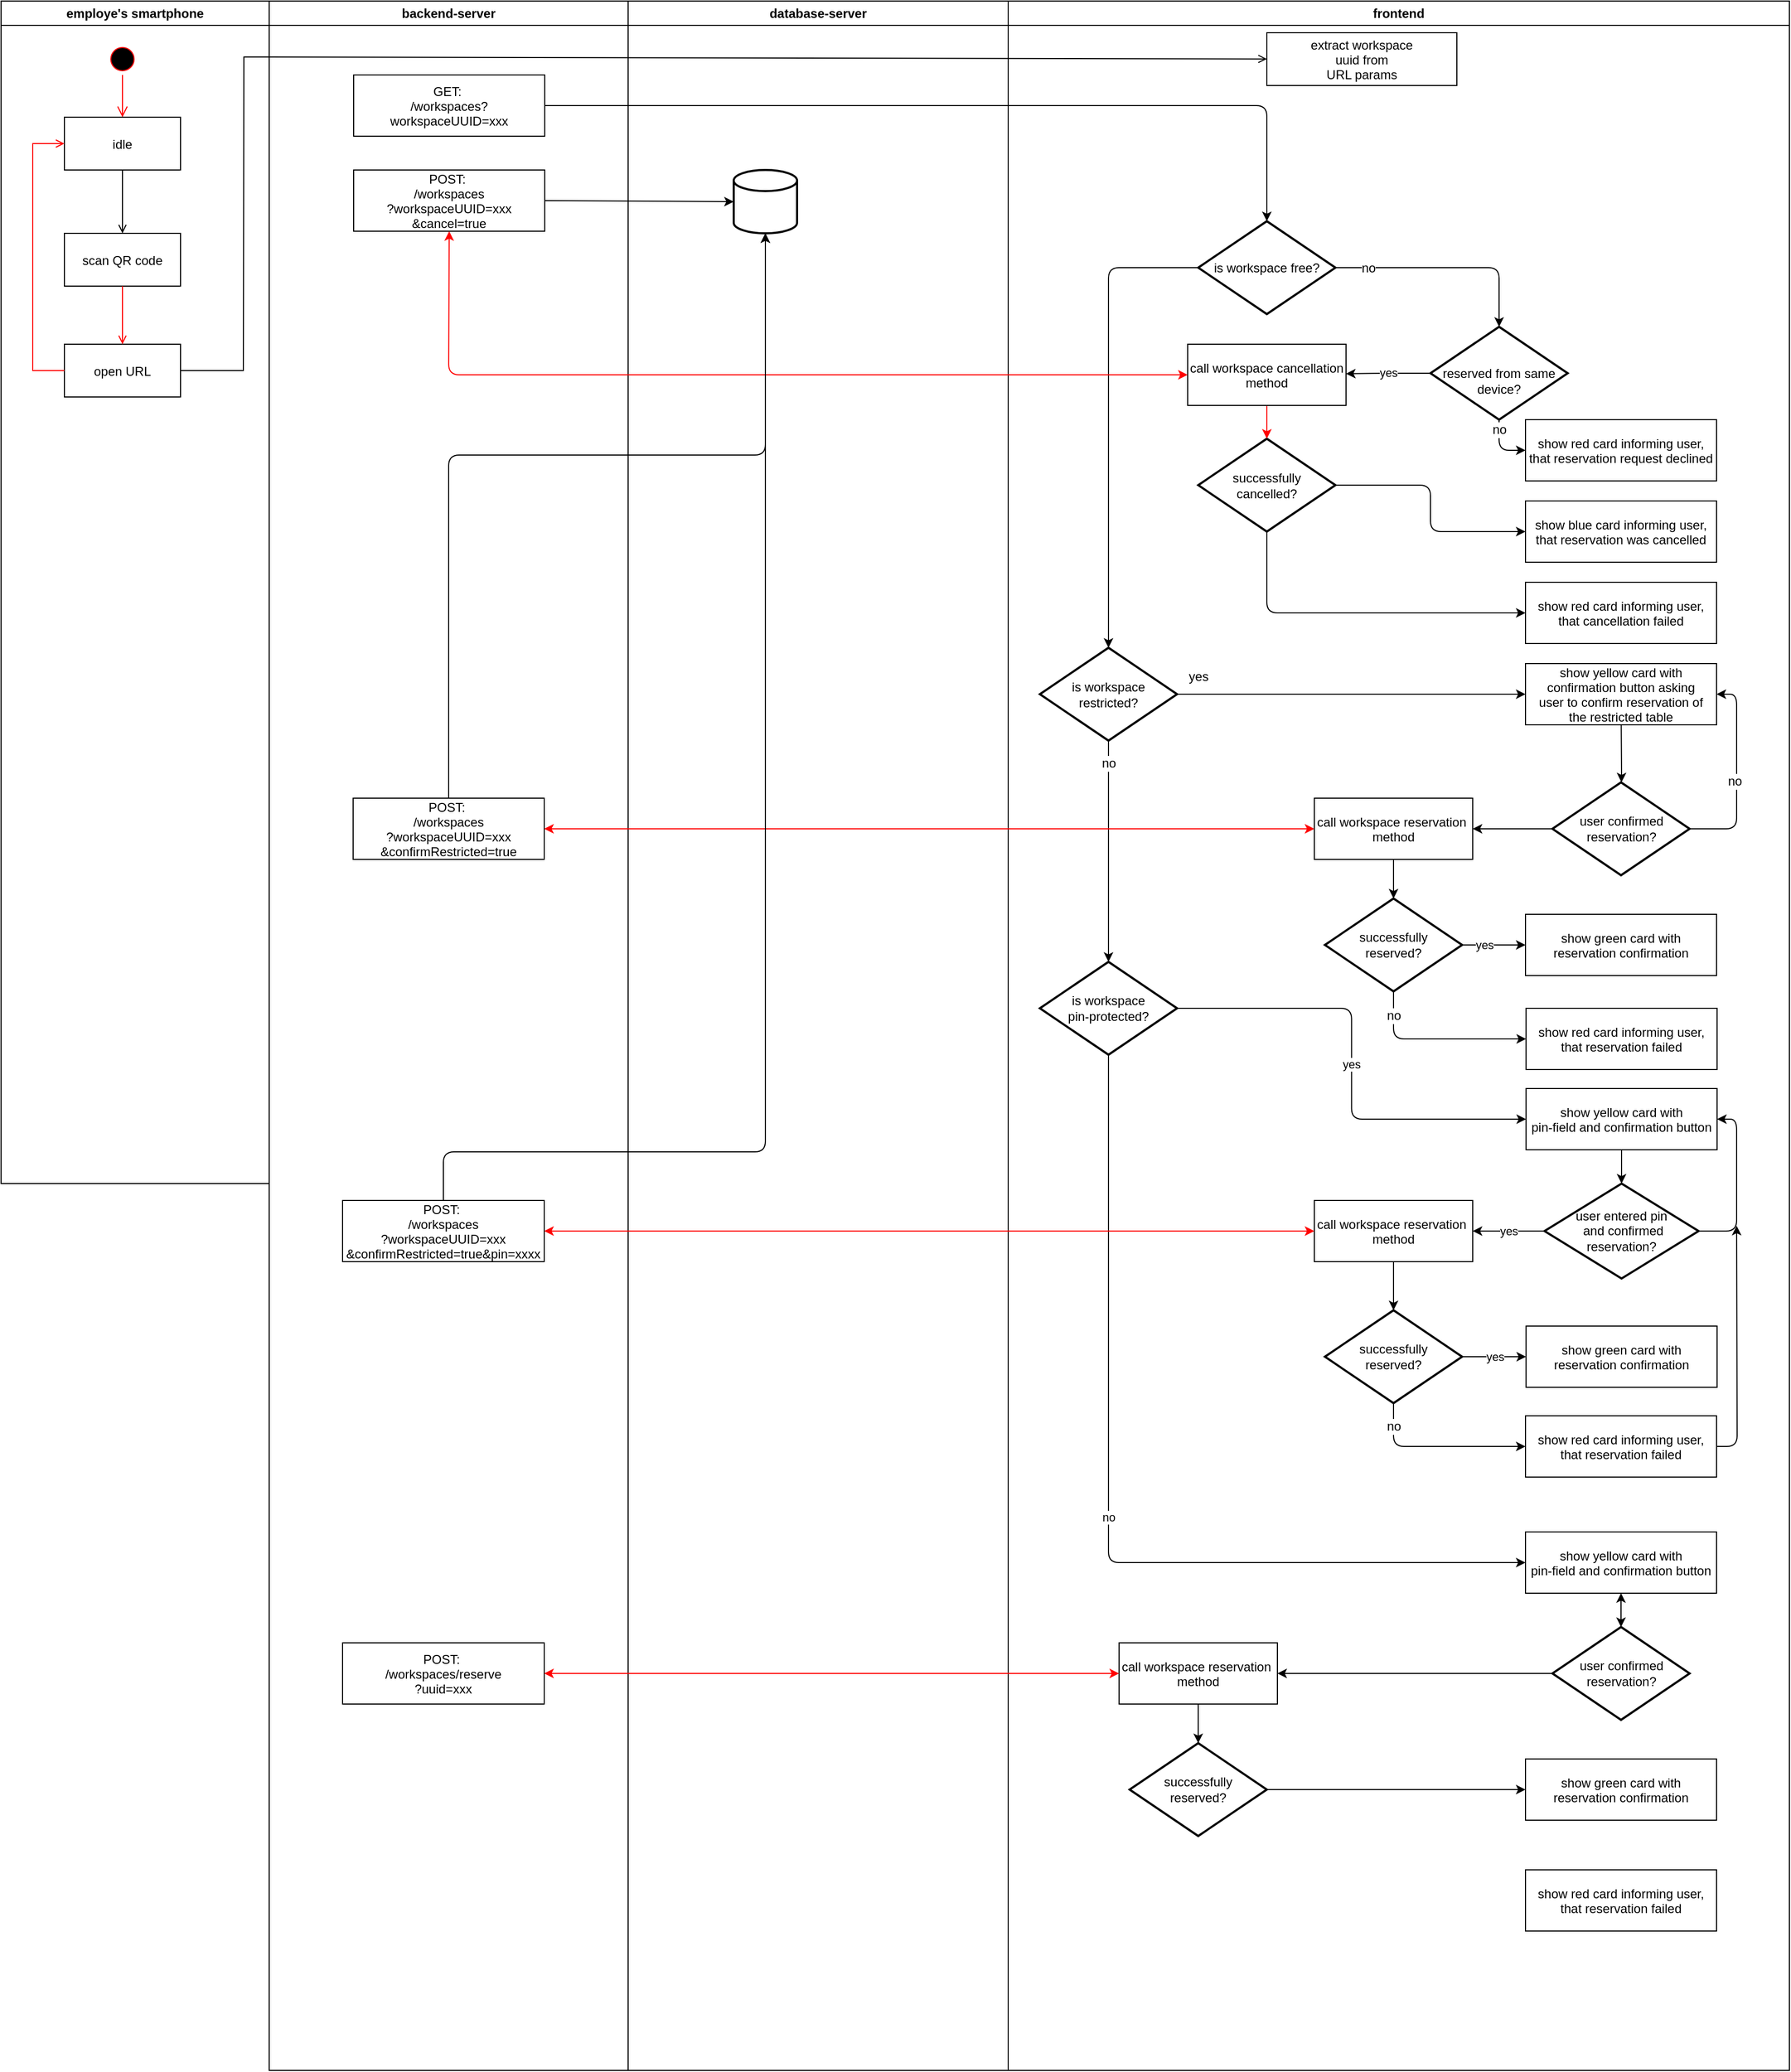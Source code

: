 <mxfile version="11.2.4" type="github" pages="1"><diagram name="general-architecture" id="e7e014a7-5840-1c2e-5031-d8a46d1fe8dd"><mxGraphModel dx="1718" dy="849" grid="1" gridSize="10" guides="1" tooltips="1" connect="1" arrows="1" fold="1" page="1" pageScale="1" pageWidth="1169" pageHeight="826" background="#ffffff" math="0" shadow="0"><root><mxCell id="0"/><mxCell id="1" parent="0"/><mxCell id="2" value="employe's smartphone" style="swimlane;whiteSpace=wrap" parent="1" vertex="1"><mxGeometry x="46" y="40" width="254" height="1120" as="geometry"><mxRectangle x="164.5" y="128" width="80" height="23" as="alternateBounds"/></mxGeometry></mxCell><mxCell id="5" value="" style="ellipse;shape=startState;fillColor=#000000;strokeColor=#ff0000;" parent="2" vertex="1"><mxGeometry x="100" y="40" width="30" height="30" as="geometry"/></mxCell><mxCell id="6" value="" style="edgeStyle=elbowEdgeStyle;elbow=horizontal;verticalAlign=bottom;endArrow=open;endSize=8;strokeColor=#FF0000;endFill=1;rounded=0" parent="2" source="5" target="7" edge="1"><mxGeometry x="100" y="40" as="geometry"><mxPoint x="115" y="110" as="targetPoint"/></mxGeometry></mxCell><mxCell id="7" value="idle" style="" parent="2" vertex="1"><mxGeometry x="60" y="110" width="110" height="50" as="geometry"/></mxCell><mxCell id="8" value="scan QR code" style="" parent="2" vertex="1"><mxGeometry x="60" y="220" width="110" height="50" as="geometry"/></mxCell><mxCell id="9" value="" style="endArrow=open;strokeColor=#000000;endFill=1;rounded=0" parent="2" source="7" target="8" edge="1"><mxGeometry relative="1" as="geometry"/></mxCell><mxCell id="10" value="open URL" style="" parent="2" vertex="1"><mxGeometry x="60" y="325" width="110" height="50" as="geometry"/></mxCell><mxCell id="11" value="" style="endArrow=open;strokeColor=#FF0000;endFill=1;rounded=0" parent="2" source="8" target="10" edge="1"><mxGeometry relative="1" as="geometry"/></mxCell><mxCell id="12" value="" style="edgeStyle=elbowEdgeStyle;elbow=horizontal;strokeColor=#FF0000;endArrow=open;endFill=1;rounded=0" parent="2" source="10" target="7" edge="1"><mxGeometry width="100" height="100" relative="1" as="geometry"><mxPoint x="160" y="290" as="sourcePoint"/><mxPoint x="260" y="190" as="targetPoint"/><Array as="points"><mxPoint x="30" y="250"/></Array></mxGeometry></mxCell><mxCell id="vSiOcl92Mj_vTaPFXpkD-20" value="frontend" style="swimlane;whiteSpace=wrap" parent="1" vertex="1"><mxGeometry x="1000" y="40" width="740" height="1960" as="geometry"/></mxCell><mxCell id="PNCr2oBTq3CCNGlsUbZe-55" value="show red card informing user,&#10; that reservation request declined " style="" vertex="1" parent="vSiOcl92Mj_vTaPFXpkD-20"><mxGeometry x="490" y="396.5" width="181" height="58" as="geometry"/></mxCell><mxCell id="PNCr2oBTq3CCNGlsUbZe-61" value="show red card informing user,&#10; that cancellation failed " style="" vertex="1" parent="vSiOcl92Mj_vTaPFXpkD-20"><mxGeometry x="490" y="550.5" width="181" height="58" as="geometry"/></mxCell><mxCell id="PNCr2oBTq3CCNGlsUbZe-51" value="&lt;br&gt;reserved from same device?" style="strokeWidth=2;html=1;shape=mxgraph.flowchart.decision;whiteSpace=wrap;" vertex="1" parent="vSiOcl92Mj_vTaPFXpkD-20"><mxGeometry x="400" y="308.5" width="130" height="88" as="geometry"/></mxCell><mxCell id="PNCr2oBTq3CCNGlsUbZe-54" value="" style="endArrow=classic;html=1;entryX=0;entryY=0.5;entryDx=0;entryDy=0;edgeStyle=orthogonalEdgeStyle;" edge="1" parent="vSiOcl92Mj_vTaPFXpkD-20" source="PNCr2oBTq3CCNGlsUbZe-51" target="PNCr2oBTq3CCNGlsUbZe-55"><mxGeometry width="50" height="50" relative="1" as="geometry"><mxPoint x="-247" y="406.5" as="sourcePoint"/><mxPoint x="-7" y="206.5" as="targetPoint"/></mxGeometry></mxCell><mxCell id="PNCr2oBTq3CCNGlsUbZe-57" value="no" style="text;html=1;resizable=0;points=[];align=center;verticalAlign=middle;labelBackgroundColor=#ffffff;" vertex="1" connectable="0" parent="PNCr2oBTq3CCNGlsUbZe-54"><mxGeometry x="-0.96" relative="1" as="geometry"><mxPoint x="-0.5" y="8" as="offset"/></mxGeometry></mxCell><mxCell id="Cu7fSUz20JepRUBiXXrB-39" value="is workspace free?" style="strokeWidth=2;html=1;shape=mxgraph.flowchart.decision;whiteSpace=wrap;" parent="vSiOcl92Mj_vTaPFXpkD-20" vertex="1"><mxGeometry x="180" y="208.5" width="130" height="88" as="geometry"/></mxCell><mxCell id="Cu7fSUz20JepRUBiXXrB-59" value="" style="endArrow=classic;html=1;exitX=1;exitY=0.5;exitDx=0;exitDy=0;exitPerimeter=0;entryX=0.5;entryY=0;entryDx=0;entryDy=0;entryPerimeter=0;" parent="vSiOcl92Mj_vTaPFXpkD-20" source="Cu7fSUz20JepRUBiXXrB-39" target="PNCr2oBTq3CCNGlsUbZe-51" edge="1"><mxGeometry width="50" height="50" relative="1" as="geometry"><mxPoint x="-224" y="446.5" as="sourcePoint"/><mxPoint x="-57" y="326.5" as="targetPoint"/><Array as="points"><mxPoint x="465" y="252.5"/></Array></mxGeometry></mxCell><mxCell id="Cu7fSUz20JepRUBiXXrB-60" value="no" style="text;html=1;resizable=0;points=[];align=center;verticalAlign=middle;labelBackgroundColor=#ffffff;" parent="Cu7fSUz20JepRUBiXXrB-59" vertex="1" connectable="0"><mxGeometry x="-0.675" y="-1" relative="1" as="geometry"><mxPoint x="-4" y="-1" as="offset"/></mxGeometry></mxCell><mxCell id="PNCr2oBTq3CCNGlsUbZe-100" value="yes" style="endArrow=classic;html=1;exitX=0;exitY=0.5;exitDx=0;exitDy=0;exitPerimeter=0;" edge="1" parent="vSiOcl92Mj_vTaPFXpkD-20" source="PNCr2oBTq3CCNGlsUbZe-51" target="PNCr2oBTq3CCNGlsUbZe-112"><mxGeometry x="0.125" y="5" width="50" height="50" relative="1" as="geometry"><mxPoint x="290.5" y="377" as="sourcePoint"/><mxPoint x="355" y="438.5" as="targetPoint"/><Array as="points"><mxPoint x="355" y="352.5"/></Array><mxPoint x="5" y="-5" as="offset"/></mxGeometry></mxCell><mxCell id="PNCr2oBTq3CCNGlsUbZe-106" value="successfully &lt;br&gt;cancelled?" style="strokeWidth=2;html=1;shape=mxgraph.flowchart.decision;whiteSpace=wrap;" vertex="1" parent="vSiOcl92Mj_vTaPFXpkD-20"><mxGeometry x="180" y="414.5" width="130" height="88" as="geometry"/></mxCell><mxCell id="PNCr2oBTq3CCNGlsUbZe-107" value="show blue card informing user,&#10; that reservation was cancelled " style="" vertex="1" parent="vSiOcl92Mj_vTaPFXpkD-20"><mxGeometry x="490" y="473.5" width="181" height="58" as="geometry"/></mxCell><mxCell id="PNCr2oBTq3CCNGlsUbZe-109" value="" style="endArrow=classic;html=1;entryX=0;entryY=0.5;entryDx=0;entryDy=0;exitX=1;exitY=0.5;exitDx=0;exitDy=0;exitPerimeter=0;edgeStyle=orthogonalEdgeStyle;" edge="1" parent="vSiOcl92Mj_vTaPFXpkD-20" source="PNCr2oBTq3CCNGlsUbZe-106" target="PNCr2oBTq3CCNGlsUbZe-107"><mxGeometry width="50" height="50" relative="1" as="geometry"><mxPoint x="320" y="598.5" as="sourcePoint"/><mxPoint x="370" y="548.5" as="targetPoint"/></mxGeometry></mxCell><mxCell id="PNCr2oBTq3CCNGlsUbZe-111" value="" style="endArrow=classic;html=1;exitX=0.5;exitY=1;exitDx=0;exitDy=0;exitPerimeter=0;entryX=0;entryY=0.5;entryDx=0;entryDy=0;edgeStyle=orthogonalEdgeStyle;" edge="1" parent="vSiOcl92Mj_vTaPFXpkD-20" source="PNCr2oBTq3CCNGlsUbZe-106" target="PNCr2oBTq3CCNGlsUbZe-61"><mxGeometry width="50" height="50" relative="1" as="geometry"><mxPoint x="320" y="648.5" as="sourcePoint"/><mxPoint x="370" y="598.5" as="targetPoint"/></mxGeometry></mxCell><mxCell id="Cu7fSUz20JepRUBiXXrB-40" value="extract workspace &#10;uuid from &#10;URL params" style="" parent="vSiOcl92Mj_vTaPFXpkD-20" vertex="1"><mxGeometry x="245" y="30" width="180" height="50" as="geometry"/></mxCell><mxCell id="PNCr2oBTq3CCNGlsUbZe-113" value="" style="edgeStyle=orthogonalEdgeStyle;rounded=0;orthogonalLoop=1;jettySize=auto;html=1;strokeColor=#FF0000;" edge="1" parent="vSiOcl92Mj_vTaPFXpkD-20" source="PNCr2oBTq3CCNGlsUbZe-112" target="PNCr2oBTq3CCNGlsUbZe-106"><mxGeometry relative="1" as="geometry"/></mxCell><mxCell id="PNCr2oBTq3CCNGlsUbZe-112" value="call workspace cancellation &#10;method" style="" vertex="1" parent="vSiOcl92Mj_vTaPFXpkD-20"><mxGeometry x="170" y="325" width="150" height="58" as="geometry"/></mxCell><mxCell id="PNCr2oBTq3CCNGlsUbZe-36" value="is workspace &lt;br&gt;restricted?" style="strokeWidth=2;html=1;shape=mxgraph.flowchart.decision;whiteSpace=wrap;" vertex="1" parent="vSiOcl92Mj_vTaPFXpkD-20"><mxGeometry x="30" y="612.5" width="130" height="88" as="geometry"/></mxCell><mxCell id="PNCr2oBTq3CCNGlsUbZe-114" value="" style="endArrow=classic;html=1;strokeColor=#000000;exitX=0;exitY=0.5;exitDx=0;exitDy=0;exitPerimeter=0;entryX=0.5;entryY=0;entryDx=0;entryDy=0;entryPerimeter=0;edgeStyle=orthogonalEdgeStyle;" edge="1" parent="vSiOcl92Mj_vTaPFXpkD-20" source="Cu7fSUz20JepRUBiXXrB-39" target="PNCr2oBTq3CCNGlsUbZe-36"><mxGeometry width="50" height="50" relative="1" as="geometry"><mxPoint x="40" y="290" as="sourcePoint"/><mxPoint x="90" y="240" as="targetPoint"/></mxGeometry></mxCell><mxCell id="PNCr2oBTq3CCNGlsUbZe-115" value="show yellow card with &#10;confirmation button asking &#10;user to confirm reservation of &#10;the restricted table" style="" vertex="1" parent="vSiOcl92Mj_vTaPFXpkD-20"><mxGeometry x="490" y="627.5" width="181" height="58" as="geometry"/></mxCell><mxCell id="PNCr2oBTq3CCNGlsUbZe-116" value="" style="endArrow=classic;html=1;strokeColor=#000000;exitX=1;exitY=0.5;exitDx=0;exitDy=0;exitPerimeter=0;entryX=0;entryY=0.5;entryDx=0;entryDy=0;edgeStyle=orthogonalEdgeStyle;" edge="1" parent="vSiOcl92Mj_vTaPFXpkD-20" source="PNCr2oBTq3CCNGlsUbZe-36" target="PNCr2oBTq3CCNGlsUbZe-115"><mxGeometry width="50" height="50" relative="1" as="geometry"><mxPoint x="160" y="530" as="sourcePoint"/><mxPoint x="160" y="600" as="targetPoint"/></mxGeometry></mxCell><mxCell id="PNCr2oBTq3CCNGlsUbZe-117" value="yes" style="text;html=1;resizable=0;points=[];align=center;verticalAlign=middle;labelBackgroundColor=#ffffff;" vertex="1" connectable="0" parent="PNCr2oBTq3CCNGlsUbZe-116"><mxGeometry x="-0.759" y="2" relative="1" as="geometry"><mxPoint x="-20" y="-14.5" as="offset"/></mxGeometry></mxCell><mxCell id="PNCr2oBTq3CCNGlsUbZe-118" value="" style="endArrow=classic;html=1;strokeColor=#000000;" edge="1" parent="vSiOcl92Mj_vTaPFXpkD-20" source="PNCr2oBTq3CCNGlsUbZe-115" target="PNCr2oBTq3CCNGlsUbZe-120"><mxGeometry width="50" height="50" relative="1" as="geometry"><mxPoint x="100" y="800" as="sourcePoint"/><mxPoint x="449.5" y="729" as="targetPoint"/><Array as="points"><mxPoint x="581" y="730"/></Array></mxGeometry></mxCell><mxCell id="PNCr2oBTq3CCNGlsUbZe-120" value="user confirmed reservation?" style="strokeWidth=2;html=1;shape=mxgraph.flowchart.decision;whiteSpace=wrap;" vertex="1" parent="vSiOcl92Mj_vTaPFXpkD-20"><mxGeometry x="515.5" y="740" width="130" height="88" as="geometry"/></mxCell><mxCell id="PNCr2oBTq3CCNGlsUbZe-121" value="&lt;font style=&quot;font-size: 12px&quot;&gt;no&lt;/font&gt;" style="endArrow=classic;html=1;strokeColor=#000000;exitX=0.5;exitY=1;exitDx=0;exitDy=0;exitPerimeter=0;" edge="1" parent="vSiOcl92Mj_vTaPFXpkD-20" source="PNCr2oBTq3CCNGlsUbZe-36" target="PNCr2oBTq3CCNGlsUbZe-131"><mxGeometry x="-0.799" width="50" height="50" relative="1" as="geometry"><mxPoint x="80" y="810" as="sourcePoint"/><mxPoint x="50.5" y="960" as="targetPoint"/><mxPoint as="offset"/></mxGeometry></mxCell><mxCell id="PNCr2oBTq3CCNGlsUbZe-122" value="" style="endArrow=classic;html=1;strokeColor=#000000;exitX=0;exitY=0.5;exitDx=0;exitDy=0;exitPerimeter=0;" edge="1" parent="vSiOcl92Mj_vTaPFXpkD-20" source="PNCr2oBTq3CCNGlsUbZe-120"><mxGeometry width="50" height="50" relative="1" as="geometry"><mxPoint x="250" y="790" as="sourcePoint"/><mxPoint x="440" y="784" as="targetPoint"/></mxGeometry></mxCell><mxCell id="PNCr2oBTq3CCNGlsUbZe-123" value="" style="endArrow=classic;html=1;strokeColor=#000000;exitX=1;exitY=0.5;exitDx=0;exitDy=0;exitPerimeter=0;entryX=1;entryY=0.5;entryDx=0;entryDy=0;edgeStyle=orthogonalEdgeStyle;" edge="1" parent="vSiOcl92Mj_vTaPFXpkD-20" source="PNCr2oBTq3CCNGlsUbZe-120" target="PNCr2oBTq3CCNGlsUbZe-115"><mxGeometry width="50" height="50" relative="1" as="geometry"><mxPoint x="270" y="860" as="sourcePoint"/><mxPoint x="690" y="660" as="targetPoint"/><Array as="points"><mxPoint x="690" y="784"/><mxPoint x="690" y="656"/></Array></mxGeometry></mxCell><mxCell id="PNCr2oBTq3CCNGlsUbZe-124" value="no" style="text;html=1;resizable=0;points=[];align=center;verticalAlign=middle;labelBackgroundColor=#ffffff;" vertex="1" connectable="0" parent="PNCr2oBTq3CCNGlsUbZe-123"><mxGeometry x="-0.055" y="2" relative="1" as="geometry"><mxPoint as="offset"/></mxGeometry></mxCell><mxCell id="PNCr2oBTq3CCNGlsUbZe-125" value="call workspace reservation &#10;method" style="" vertex="1" parent="vSiOcl92Mj_vTaPFXpkD-20"><mxGeometry x="290" y="755" width="150" height="58" as="geometry"/></mxCell><mxCell id="PNCr2oBTq3CCNGlsUbZe-131" value="is workspace &lt;br&gt;pin-protected?" style="strokeWidth=2;html=1;shape=mxgraph.flowchart.decision;whiteSpace=wrap;" vertex="1" parent="vSiOcl92Mj_vTaPFXpkD-20"><mxGeometry x="30" y="910" width="130" height="88" as="geometry"/></mxCell><mxCell id="PNCr2oBTq3CCNGlsUbZe-135" value="successfully &lt;br&gt;reserved?" style="strokeWidth=2;html=1;shape=mxgraph.flowchart.decision;whiteSpace=wrap;" vertex="1" parent="vSiOcl92Mj_vTaPFXpkD-20"><mxGeometry x="300" y="850" width="130" height="88" as="geometry"/></mxCell><mxCell id="PNCr2oBTq3CCNGlsUbZe-136" value="" style="endArrow=classic;html=1;strokeColor=#000000;exitX=0.5;exitY=1;exitDx=0;exitDy=0;" edge="1" parent="vSiOcl92Mj_vTaPFXpkD-20" source="PNCr2oBTq3CCNGlsUbZe-125" target="PNCr2oBTq3CCNGlsUbZe-135"><mxGeometry width="50" height="50" relative="1" as="geometry"><mxPoint x="240.5" y="920" as="sourcePoint"/><mxPoint x="290.5" y="870" as="targetPoint"/></mxGeometry></mxCell><mxCell id="PNCr2oBTq3CCNGlsUbZe-137" value="yes" style="endArrow=classic;html=1;strokeColor=#000000;exitX=1;exitY=0.5;exitDx=0;exitDy=0;exitPerimeter=0;entryX=0;entryY=0.5;entryDx=0;entryDy=0;" edge="1" parent="vSiOcl92Mj_vTaPFXpkD-20" source="PNCr2oBTq3CCNGlsUbZe-135" target="PNCr2oBTq3CCNGlsUbZe-140"><mxGeometry x="-0.317" width="50" height="50" relative="1" as="geometry"><mxPoint x="480.5" y="1040" as="sourcePoint"/><mxPoint x="450.5" y="960" as="targetPoint"/><Array as="points"><mxPoint x="450.5" y="894"/></Array><mxPoint as="offset"/></mxGeometry></mxCell><mxCell id="PNCr2oBTq3CCNGlsUbZe-138" value="" style="endArrow=classic;html=1;strokeColor=#000000;exitX=0.5;exitY=1;exitDx=0;exitDy=0;exitPerimeter=0;entryX=0;entryY=0.5;entryDx=0;entryDy=0;edgeStyle=orthogonalEdgeStyle;" edge="1" parent="vSiOcl92Mj_vTaPFXpkD-20" source="PNCr2oBTq3CCNGlsUbZe-135" target="PNCr2oBTq3CCNGlsUbZe-141"><mxGeometry width="50" height="50" relative="1" as="geometry"><mxPoint x="220.5" y="1040" as="sourcePoint"/><mxPoint x="270.5" y="960" as="targetPoint"/></mxGeometry></mxCell><mxCell id="PNCr2oBTq3CCNGlsUbZe-139" value="no" style="text;html=1;resizable=0;points=[];align=center;verticalAlign=middle;labelBackgroundColor=#ffffff;" vertex="1" connectable="0" parent="PNCr2oBTq3CCNGlsUbZe-138"><mxGeometry x="-0.555" y="-1" relative="1" as="geometry"><mxPoint x="1" y="-15.5" as="offset"/></mxGeometry></mxCell><mxCell id="PNCr2oBTq3CCNGlsUbZe-140" value="show green card with &#10;reservation confirmation" style="" vertex="1" parent="vSiOcl92Mj_vTaPFXpkD-20"><mxGeometry x="490" y="865" width="181" height="58" as="geometry"/></mxCell><mxCell id="PNCr2oBTq3CCNGlsUbZe-141" value="show red card informing user,&#10; that reservation failed " style="" vertex="1" parent="vSiOcl92Mj_vTaPFXpkD-20"><mxGeometry x="490.5" y="954" width="181" height="58" as="geometry"/></mxCell><mxCell id="PNCr2oBTq3CCNGlsUbZe-142" value="yes" style="endArrow=classic;html=1;strokeColor=#000000;exitX=1;exitY=0.5;exitDx=0;exitDy=0;exitPerimeter=0;entryX=0;entryY=0.5;entryDx=0;entryDy=0;edgeStyle=orthogonalEdgeStyle;" edge="1" parent="vSiOcl92Mj_vTaPFXpkD-20" source="PNCr2oBTq3CCNGlsUbZe-131" target="PNCr2oBTq3CCNGlsUbZe-144"><mxGeometry width="50" height="50" relative="1" as="geometry"><mxPoint x="240.5" y="1020" as="sourcePoint"/><mxPoint x="200.5" y="954" as="targetPoint"/></mxGeometry></mxCell><mxCell id="PNCr2oBTq3CCNGlsUbZe-143" value="no" style="endArrow=classic;html=1;strokeColor=#000000;exitX=0.5;exitY=1;exitDx=0;exitDy=0;exitPerimeter=0;entryX=0;entryY=0.5;entryDx=0;entryDy=0;edgeStyle=orthogonalEdgeStyle;" edge="1" parent="vSiOcl92Mj_vTaPFXpkD-20" source="PNCr2oBTq3CCNGlsUbZe-131" target="PNCr2oBTq3CCNGlsUbZe-177"><mxGeometry width="50" height="50" relative="1" as="geometry"><mxPoint x="30.5" y="1080" as="sourcePoint"/><mxPoint x="93.5" y="1410" as="targetPoint"/></mxGeometry></mxCell><mxCell id="PNCr2oBTq3CCNGlsUbZe-150" value="" style="edgeStyle=orthogonalEdgeStyle;rounded=0;orthogonalLoop=1;jettySize=auto;html=1;strokeColor=#000000;" edge="1" parent="vSiOcl92Mj_vTaPFXpkD-20" source="PNCr2oBTq3CCNGlsUbZe-144" target="PNCr2oBTq3CCNGlsUbZe-145"><mxGeometry relative="1" as="geometry"/></mxCell><mxCell id="PNCr2oBTq3CCNGlsUbZe-144" value="show yellow card with &#10;pin-field and confirmation button" style="" vertex="1" parent="vSiOcl92Mj_vTaPFXpkD-20"><mxGeometry x="490.5" y="1030" width="181" height="58" as="geometry"/></mxCell><mxCell id="PNCr2oBTq3CCNGlsUbZe-153" value="yes" style="edgeStyle=orthogonalEdgeStyle;rounded=0;orthogonalLoop=1;jettySize=auto;html=1;strokeColor=#000000;" edge="1" parent="vSiOcl92Mj_vTaPFXpkD-20" source="PNCr2oBTq3CCNGlsUbZe-145" target="PNCr2oBTq3CCNGlsUbZe-147"><mxGeometry relative="1" as="geometry"/></mxCell><mxCell id="PNCr2oBTq3CCNGlsUbZe-145" value="user entered pin&lt;br&gt;&amp;nbsp;and confirmed reservation?" style="strokeWidth=2;html=1;shape=mxgraph.flowchart.decision;whiteSpace=wrap;" vertex="1" parent="vSiOcl92Mj_vTaPFXpkD-20"><mxGeometry x="508" y="1120" width="146" height="90" as="geometry"/></mxCell><mxCell id="PNCr2oBTq3CCNGlsUbZe-157" value="" style="edgeStyle=orthogonalEdgeStyle;rounded=0;orthogonalLoop=1;jettySize=auto;html=1;strokeColor=#000000;" edge="1" parent="vSiOcl92Mj_vTaPFXpkD-20" source="PNCr2oBTq3CCNGlsUbZe-147" target="PNCr2oBTq3CCNGlsUbZe-156"><mxGeometry relative="1" as="geometry"/></mxCell><mxCell id="PNCr2oBTq3CCNGlsUbZe-147" value="call workspace reservation &#10;method" style="" vertex="1" parent="vSiOcl92Mj_vTaPFXpkD-20"><mxGeometry x="290" y="1136" width="150" height="58" as="geometry"/></mxCell><mxCell id="PNCr2oBTq3CCNGlsUbZe-151" value="" style="endArrow=classic;html=1;strokeColor=#000000;exitX=1;exitY=0.5;exitDx=0;exitDy=0;exitPerimeter=0;entryX=1;entryY=0.5;entryDx=0;entryDy=0;edgeStyle=orthogonalEdgeStyle;" edge="1" parent="vSiOcl92Mj_vTaPFXpkD-20" source="PNCr2oBTq3CCNGlsUbZe-145" target="PNCr2oBTq3CCNGlsUbZe-144"><mxGeometry width="50" height="50" relative="1" as="geometry"><mxPoint x="440" y="1170" as="sourcePoint"/><mxPoint x="670" y="1091" as="targetPoint"/><Array as="points"><mxPoint x="690" y="1165"/><mxPoint x="690" y="1059"/></Array></mxGeometry></mxCell><mxCell id="PNCr2oBTq3CCNGlsUbZe-159" value="yes" style="edgeStyle=orthogonalEdgeStyle;rounded=0;orthogonalLoop=1;jettySize=auto;html=1;strokeColor=#000000;" edge="1" parent="vSiOcl92Mj_vTaPFXpkD-20" source="PNCr2oBTq3CCNGlsUbZe-156" target="PNCr2oBTq3CCNGlsUbZe-158"><mxGeometry relative="1" as="geometry"/></mxCell><mxCell id="PNCr2oBTq3CCNGlsUbZe-156" value="successfully &lt;br&gt;reserved?" style="strokeWidth=2;html=1;shape=mxgraph.flowchart.decision;whiteSpace=wrap;" vertex="1" parent="vSiOcl92Mj_vTaPFXpkD-20"><mxGeometry x="300" y="1240" width="130" height="88" as="geometry"/></mxCell><mxCell id="PNCr2oBTq3CCNGlsUbZe-158" value="show green card with &#10;reservation confirmation" style="" vertex="1" parent="vSiOcl92Mj_vTaPFXpkD-20"><mxGeometry x="490.5" y="1255" width="181" height="58" as="geometry"/></mxCell><mxCell id="PNCr2oBTq3CCNGlsUbZe-160" value="show red card informing user,&#10; that reservation failed " style="" vertex="1" parent="vSiOcl92Mj_vTaPFXpkD-20"><mxGeometry x="490" y="1340" width="181" height="58" as="geometry"/></mxCell><mxCell id="PNCr2oBTq3CCNGlsUbZe-161" value="" style="endArrow=classic;html=1;strokeColor=#000000;exitX=0.5;exitY=1;exitDx=0;exitDy=0;exitPerimeter=0;entryX=0;entryY=0.5;entryDx=0;entryDy=0;edgeStyle=orthogonalEdgeStyle;" edge="1" parent="vSiOcl92Mj_vTaPFXpkD-20" source="PNCr2oBTq3CCNGlsUbZe-156" target="PNCr2oBTq3CCNGlsUbZe-160"><mxGeometry width="50" height="50" relative="1" as="geometry"><mxPoint x="313.897" y="1369.19" as="sourcePoint"/><mxPoint x="439.414" y="1414.707" as="targetPoint"/></mxGeometry></mxCell><mxCell id="PNCr2oBTq3CCNGlsUbZe-162" value="no" style="text;html=1;resizable=0;points=[];align=center;verticalAlign=middle;labelBackgroundColor=#ffffff;" vertex="1" connectable="0" parent="PNCr2oBTq3CCNGlsUbZe-161"><mxGeometry x="-0.555" y="-1" relative="1" as="geometry"><mxPoint x="1" y="-15.5" as="offset"/></mxGeometry></mxCell><mxCell id="PNCr2oBTq3CCNGlsUbZe-163" value="" style="endArrow=classic;html=1;strokeColor=#000000;exitX=1;exitY=0.5;exitDx=0;exitDy=0;edgeStyle=orthogonalEdgeStyle;" edge="1" parent="vSiOcl92Mj_vTaPFXpkD-20" source="PNCr2oBTq3CCNGlsUbZe-160"><mxGeometry width="50" height="50" relative="1" as="geometry"><mxPoint x="620.5" y="1480" as="sourcePoint"/><mxPoint x="690" y="1160" as="targetPoint"/></mxGeometry></mxCell><mxCell id="PNCr2oBTq3CCNGlsUbZe-172" value="successfully &lt;br&gt;reserved?" style="strokeWidth=2;html=1;shape=mxgraph.flowchart.decision;whiteSpace=wrap;" vertex="1" parent="vSiOcl92Mj_vTaPFXpkD-20"><mxGeometry x="115" y="1650" width="130" height="88" as="geometry"/></mxCell><mxCell id="PNCr2oBTq3CCNGlsUbZe-173" value="show green card with &#10;reservation confirmation" style="" vertex="1" parent="vSiOcl92Mj_vTaPFXpkD-20"><mxGeometry x="490" y="1665" width="181" height="58" as="geometry"/></mxCell><mxCell id="PNCr2oBTq3CCNGlsUbZe-174" value="show red card informing user,&#10; that reservation failed " style="" vertex="1" parent="vSiOcl92Mj_vTaPFXpkD-20"><mxGeometry x="490" y="1770" width="181" height="58" as="geometry"/></mxCell><mxCell id="PNCr2oBTq3CCNGlsUbZe-180" value="" style="edgeStyle=orthogonalEdgeStyle;rounded=0;orthogonalLoop=1;jettySize=auto;html=1;startArrow=classic;startFill=1;endArrow=classic;endFill=1;strokeColor=#000000;" edge="1" parent="vSiOcl92Mj_vTaPFXpkD-20" source="PNCr2oBTq3CCNGlsUbZe-177" target="PNCr2oBTq3CCNGlsUbZe-179"><mxGeometry relative="1" as="geometry"/></mxCell><mxCell id="PNCr2oBTq3CCNGlsUbZe-177" value="show yellow card with &#10;pin-field and confirmation button" style="" vertex="1" parent="vSiOcl92Mj_vTaPFXpkD-20"><mxGeometry x="490" y="1450" width="181" height="58" as="geometry"/></mxCell><mxCell id="PNCr2oBTq3CCNGlsUbZe-184" value="" style="edgeStyle=orthogonalEdgeStyle;rounded=0;orthogonalLoop=1;jettySize=auto;html=1;startArrow=none;startFill=0;endArrow=classic;endFill=1;strokeColor=#000000;" edge="1" parent="vSiOcl92Mj_vTaPFXpkD-20" source="PNCr2oBTq3CCNGlsUbZe-179" target="PNCr2oBTq3CCNGlsUbZe-181"><mxGeometry relative="1" as="geometry"/></mxCell><mxCell id="PNCr2oBTq3CCNGlsUbZe-179" value="user confirmed reservation?" style="strokeWidth=2;html=1;shape=mxgraph.flowchart.decision;whiteSpace=wrap;" vertex="1" parent="vSiOcl92Mj_vTaPFXpkD-20"><mxGeometry x="515.5" y="1540" width="130" height="88" as="geometry"/></mxCell><mxCell id="PNCr2oBTq3CCNGlsUbZe-185" value="" style="edgeStyle=orthogonalEdgeStyle;rounded=0;orthogonalLoop=1;jettySize=auto;html=1;startArrow=none;startFill=0;endArrow=classic;endFill=1;strokeColor=#000000;" edge="1" parent="vSiOcl92Mj_vTaPFXpkD-20" source="PNCr2oBTq3CCNGlsUbZe-181" target="PNCr2oBTq3CCNGlsUbZe-172"><mxGeometry relative="1" as="geometry"/></mxCell><mxCell id="PNCr2oBTq3CCNGlsUbZe-181" value="call workspace reservation &#10;method" style="" vertex="1" parent="vSiOcl92Mj_vTaPFXpkD-20"><mxGeometry x="105" y="1555" width="150" height="58" as="geometry"/></mxCell><mxCell id="PNCr2oBTq3CCNGlsUbZe-186" value="" style="endArrow=classic;html=1;strokeColor=#000000;exitX=1;exitY=0.5;exitDx=0;exitDy=0;exitPerimeter=0;entryX=0;entryY=0.5;entryDx=0;entryDy=0;" edge="1" parent="vSiOcl92Mj_vTaPFXpkD-20" source="PNCr2oBTq3CCNGlsUbZe-172" target="PNCr2oBTq3CCNGlsUbZe-173"><mxGeometry width="50" height="50" relative="1" as="geometry"><mxPoint x="260" y="1830" as="sourcePoint"/><mxPoint x="310" y="1780" as="targetPoint"/></mxGeometry></mxCell><mxCell id="3" value="backend-server" style="swimlane;whiteSpace=wrap" parent="1" vertex="1"><mxGeometry x="300" y="40" width="340" height="1960" as="geometry"><mxRectangle x="300" y="40" width="120" height="23" as="alternateBounds"/></mxGeometry></mxCell><mxCell id="Cu7fSUz20JepRUBiXXrB-41" value="GET: &#10;/workspaces?&#10;workspaceUUID=xxx" style="" parent="3" vertex="1"><mxGeometry x="80" y="70" width="181" height="58" as="geometry"/></mxCell><mxCell id="PNCr2oBTq3CCNGlsUbZe-66" value="POST: &#10;/workspaces&#10;?workspaceUUID=xxx&#10;&amp;cancel=true" style="" vertex="1" parent="3"><mxGeometry x="80" y="160" width="181" height="58" as="geometry"/></mxCell><mxCell id="PNCr2oBTq3CCNGlsUbZe-126" value="POST: &#10;/workspaces&#10;?workspaceUUID=xxx&#10;&amp;confirmRestricted=true" style="" vertex="1" parent="3"><mxGeometry x="79.5" y="755" width="181" height="58" as="geometry"/></mxCell><mxCell id="PNCr2oBTq3CCNGlsUbZe-155" value="POST: &#10;/workspaces&#10;?workspaceUUID=xxx&#10;&amp;confirmRestricted=true&amp;pin=xxxx" style="" vertex="1" parent="3"><mxGeometry x="69.5" y="1136" width="191" height="58" as="geometry"/></mxCell><mxCell id="PNCr2oBTq3CCNGlsUbZe-166" value="POST: &#10;/workspaces/reserve&#10;?uuid=xxx" style="" vertex="1" parent="3"><mxGeometry x="69.5" y="1555" width="191" height="58" as="geometry"/></mxCell><mxCell id="PNCr2oBTq3CCNGlsUbZe-82" value="database-server" style="swimlane;whiteSpace=wrap" vertex="1" parent="1"><mxGeometry x="640" y="40" width="360" height="1960" as="geometry"><mxRectangle x="444.5" y="128" width="120" height="23" as="alternateBounds"/></mxGeometry></mxCell><mxCell id="PNCr2oBTq3CCNGlsUbZe-98" value="" style="strokeWidth=2;html=1;shape=mxgraph.flowchart.database;whiteSpace=wrap;" vertex="1" parent="PNCr2oBTq3CCNGlsUbZe-82"><mxGeometry x="100" y="160" width="60" height="60" as="geometry"/></mxCell><mxCell id="20" value="" style="endArrow=open;strokeColor=#000000;endFill=1;rounded=0;" parent="1" source="10" target="Cu7fSUz20JepRUBiXXrB-40" edge="1"><mxGeometry relative="1" as="geometry"><mxPoint x="415.5" y="152" as="targetPoint"/><Array as="points"><mxPoint x="275.5" y="390"/><mxPoint x="276" y="93"/></Array></mxGeometry></mxCell><mxCell id="PNCr2oBTq3CCNGlsUbZe-101" value="" style="endArrow=classic;html=1;exitX=1;exitY=0.5;exitDx=0;exitDy=0;entryX=0;entryY=0.5;entryDx=0;entryDy=0;entryPerimeter=0;" edge="1" parent="1" source="PNCr2oBTq3CCNGlsUbZe-66" target="PNCr2oBTq3CCNGlsUbZe-98"><mxGeometry width="50" height="50" relative="1" as="geometry"><mxPoint x="530" y="320" as="sourcePoint"/><mxPoint x="580" y="270" as="targetPoint"/></mxGeometry></mxCell><mxCell id="PNCr2oBTq3CCNGlsUbZe-103" value="" style="endArrow=classic;html=1;edgeStyle=orthogonalEdgeStyle;" edge="1" parent="1" source="Cu7fSUz20JepRUBiXXrB-41" target="Cu7fSUz20JepRUBiXXrB-39"><mxGeometry width="50" height="50" relative="1" as="geometry"><mxPoint x="260.5" y="199.5" as="sourcePoint"/><mxPoint x="631.211" y="189.5" as="targetPoint"/></mxGeometry></mxCell><mxCell id="PNCr2oBTq3CCNGlsUbZe-105" value="" style="endArrow=classic;startArrow=classic;html=1;exitX=0.5;exitY=1;exitDx=0;exitDy=0;strokeColor=#FF0000;entryX=0;entryY=0.5;entryDx=0;entryDy=0;" edge="1" parent="1" source="PNCr2oBTq3CCNGlsUbZe-66" target="PNCr2oBTq3CCNGlsUbZe-112"><mxGeometry width="50" height="50" relative="1" as="geometry"><mxPoint x="460" y="370" as="sourcePoint"/><mxPoint x="840" y="340" as="targetPoint"/><Array as="points"><mxPoint x="470" y="394"/></Array></mxGeometry></mxCell><mxCell id="PNCr2oBTq3CCNGlsUbZe-133" value="" style="endArrow=classic;html=1;exitX=0.5;exitY=0;exitDx=0;exitDy=0;entryX=0.5;entryY=1;entryDx=0;entryDy=0;entryPerimeter=0;" edge="1" parent="1" source="PNCr2oBTq3CCNGlsUbZe-126" target="PNCr2oBTq3CCNGlsUbZe-98"><mxGeometry width="50" height="50" relative="1" as="geometry"><mxPoint x="571" y="239.0" as="sourcePoint"/><mxPoint x="750" y="240" as="targetPoint"/><Array as="points"><mxPoint x="470" y="470"/><mxPoint x="770" y="470"/></Array></mxGeometry></mxCell><mxCell id="PNCr2oBTq3CCNGlsUbZe-134" value="" style="endArrow=classic;startArrow=classic;html=1;exitX=1;exitY=0.5;exitDx=0;exitDy=0;strokeColor=#FF0000;entryX=0;entryY=0.5;entryDx=0;entryDy=0;" edge="1" parent="1" source="PNCr2oBTq3CCNGlsUbZe-126" target="PNCr2oBTq3CCNGlsUbZe-125"><mxGeometry width="50" height="50" relative="1" as="geometry"><mxPoint x="530.5" y="696.5" as="sourcePoint"/><mxPoint x="1229.5" y="832.5" as="targetPoint"/><Array as="points"/></mxGeometry></mxCell><mxCell id="PNCr2oBTq3CCNGlsUbZe-154" value="" style="endArrow=classic;startArrow=classic;html=1;exitX=1;exitY=0.5;exitDx=0;exitDy=0;strokeColor=#FF0000;entryX=0;entryY=0.5;entryDx=0;entryDy=0;" edge="1" parent="1" source="PNCr2oBTq3CCNGlsUbZe-155" target="PNCr2oBTq3CCNGlsUbZe-147"><mxGeometry width="50" height="50" relative="1" as="geometry"><mxPoint x="540.0" y="1052" as="sourcePoint"/><mxPoint x="1269.5" y="1052" as="targetPoint"/><Array as="points"/></mxGeometry></mxCell><mxCell id="PNCr2oBTq3CCNGlsUbZe-165" value="" style="endArrow=classic;html=1;strokeColor=#000000;exitX=0.5;exitY=0;exitDx=0;exitDy=0;edgeStyle=orthogonalEdgeStyle;" edge="1" parent="1" source="PNCr2oBTq3CCNGlsUbZe-155" target="PNCr2oBTq3CCNGlsUbZe-98"><mxGeometry width="50" height="50" relative="1" as="geometry"><mxPoint x="511" y="1099" as="sourcePoint"/><mxPoint x="561" y="1049" as="targetPoint"/><Array as="points"><mxPoint x="465" y="1130"/><mxPoint x="770" y="1130"/></Array></mxGeometry></mxCell><mxCell id="PNCr2oBTq3CCNGlsUbZe-168" value="" style="endArrow=classic;html=1;strokeColor=#FF0000;exitX=0;exitY=0.5;exitDx=0;exitDy=0;endFill=1;startArrow=classic;startFill=1;" edge="1" parent="1" source="PNCr2oBTq3CCNGlsUbZe-181" target="PNCr2oBTq3CCNGlsUbZe-166"><mxGeometry width="50" height="50" relative="1" as="geometry"><mxPoint x="1018.5" y="1479" as="sourcePoint"/><mxPoint x="780" y="1410" as="targetPoint"/></mxGeometry></mxCell></root></mxGraphModel></diagram></mxfile>
